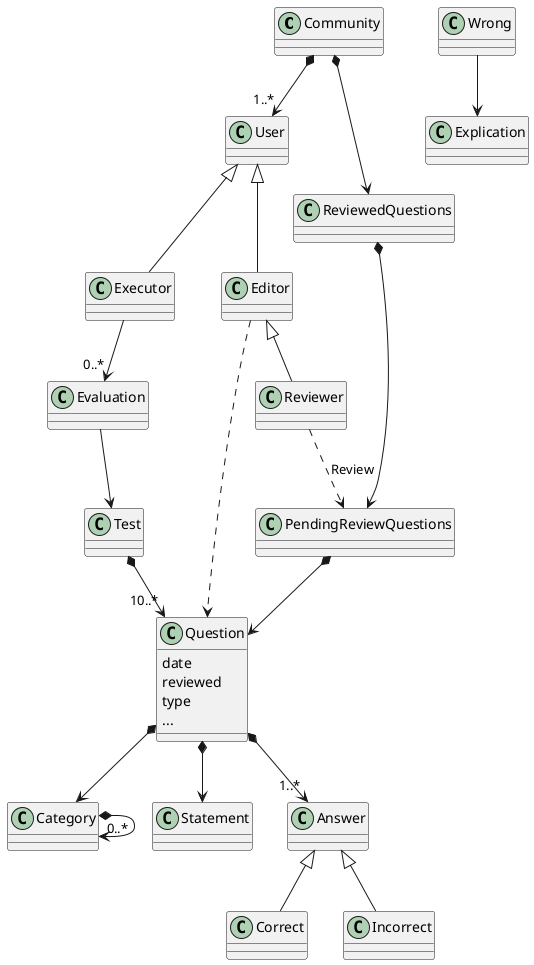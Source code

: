 @startuml OpoTestDomain

class Community

class User

class Reviewer

class Editor 

class Executor

class Evaluation

class Category 

class Test

class PendingReviewQuestions

class ReviewedQuestions 

class Question {
    date
    reviewed
    type
    ...
}

class Statement

class Answer 

class Correct

Class Incorrect

Class Explication


Community *--> "1..*" User
Community *--> ReviewedQuestions


User <|-- Editor
Editor <|--  Reviewer
User <|-- Executor

PendingReviewQuestions *--> Question
ReviewedQuestions *--> PendingReviewQuestions

Executor --> "0..*" Evaluation
Evaluation --> Test

Editor ..> Question
Reviewer ..> PendingReviewQuestions : Review

Test *--> "10..*" Question
Question *-->   Statement
Question *--> "1..*" Answer
Answer <|-- Correct
Answer <|-- Incorrect
Wrong --> Explication

Question *--> Category
Category *-->"0..*" Category







